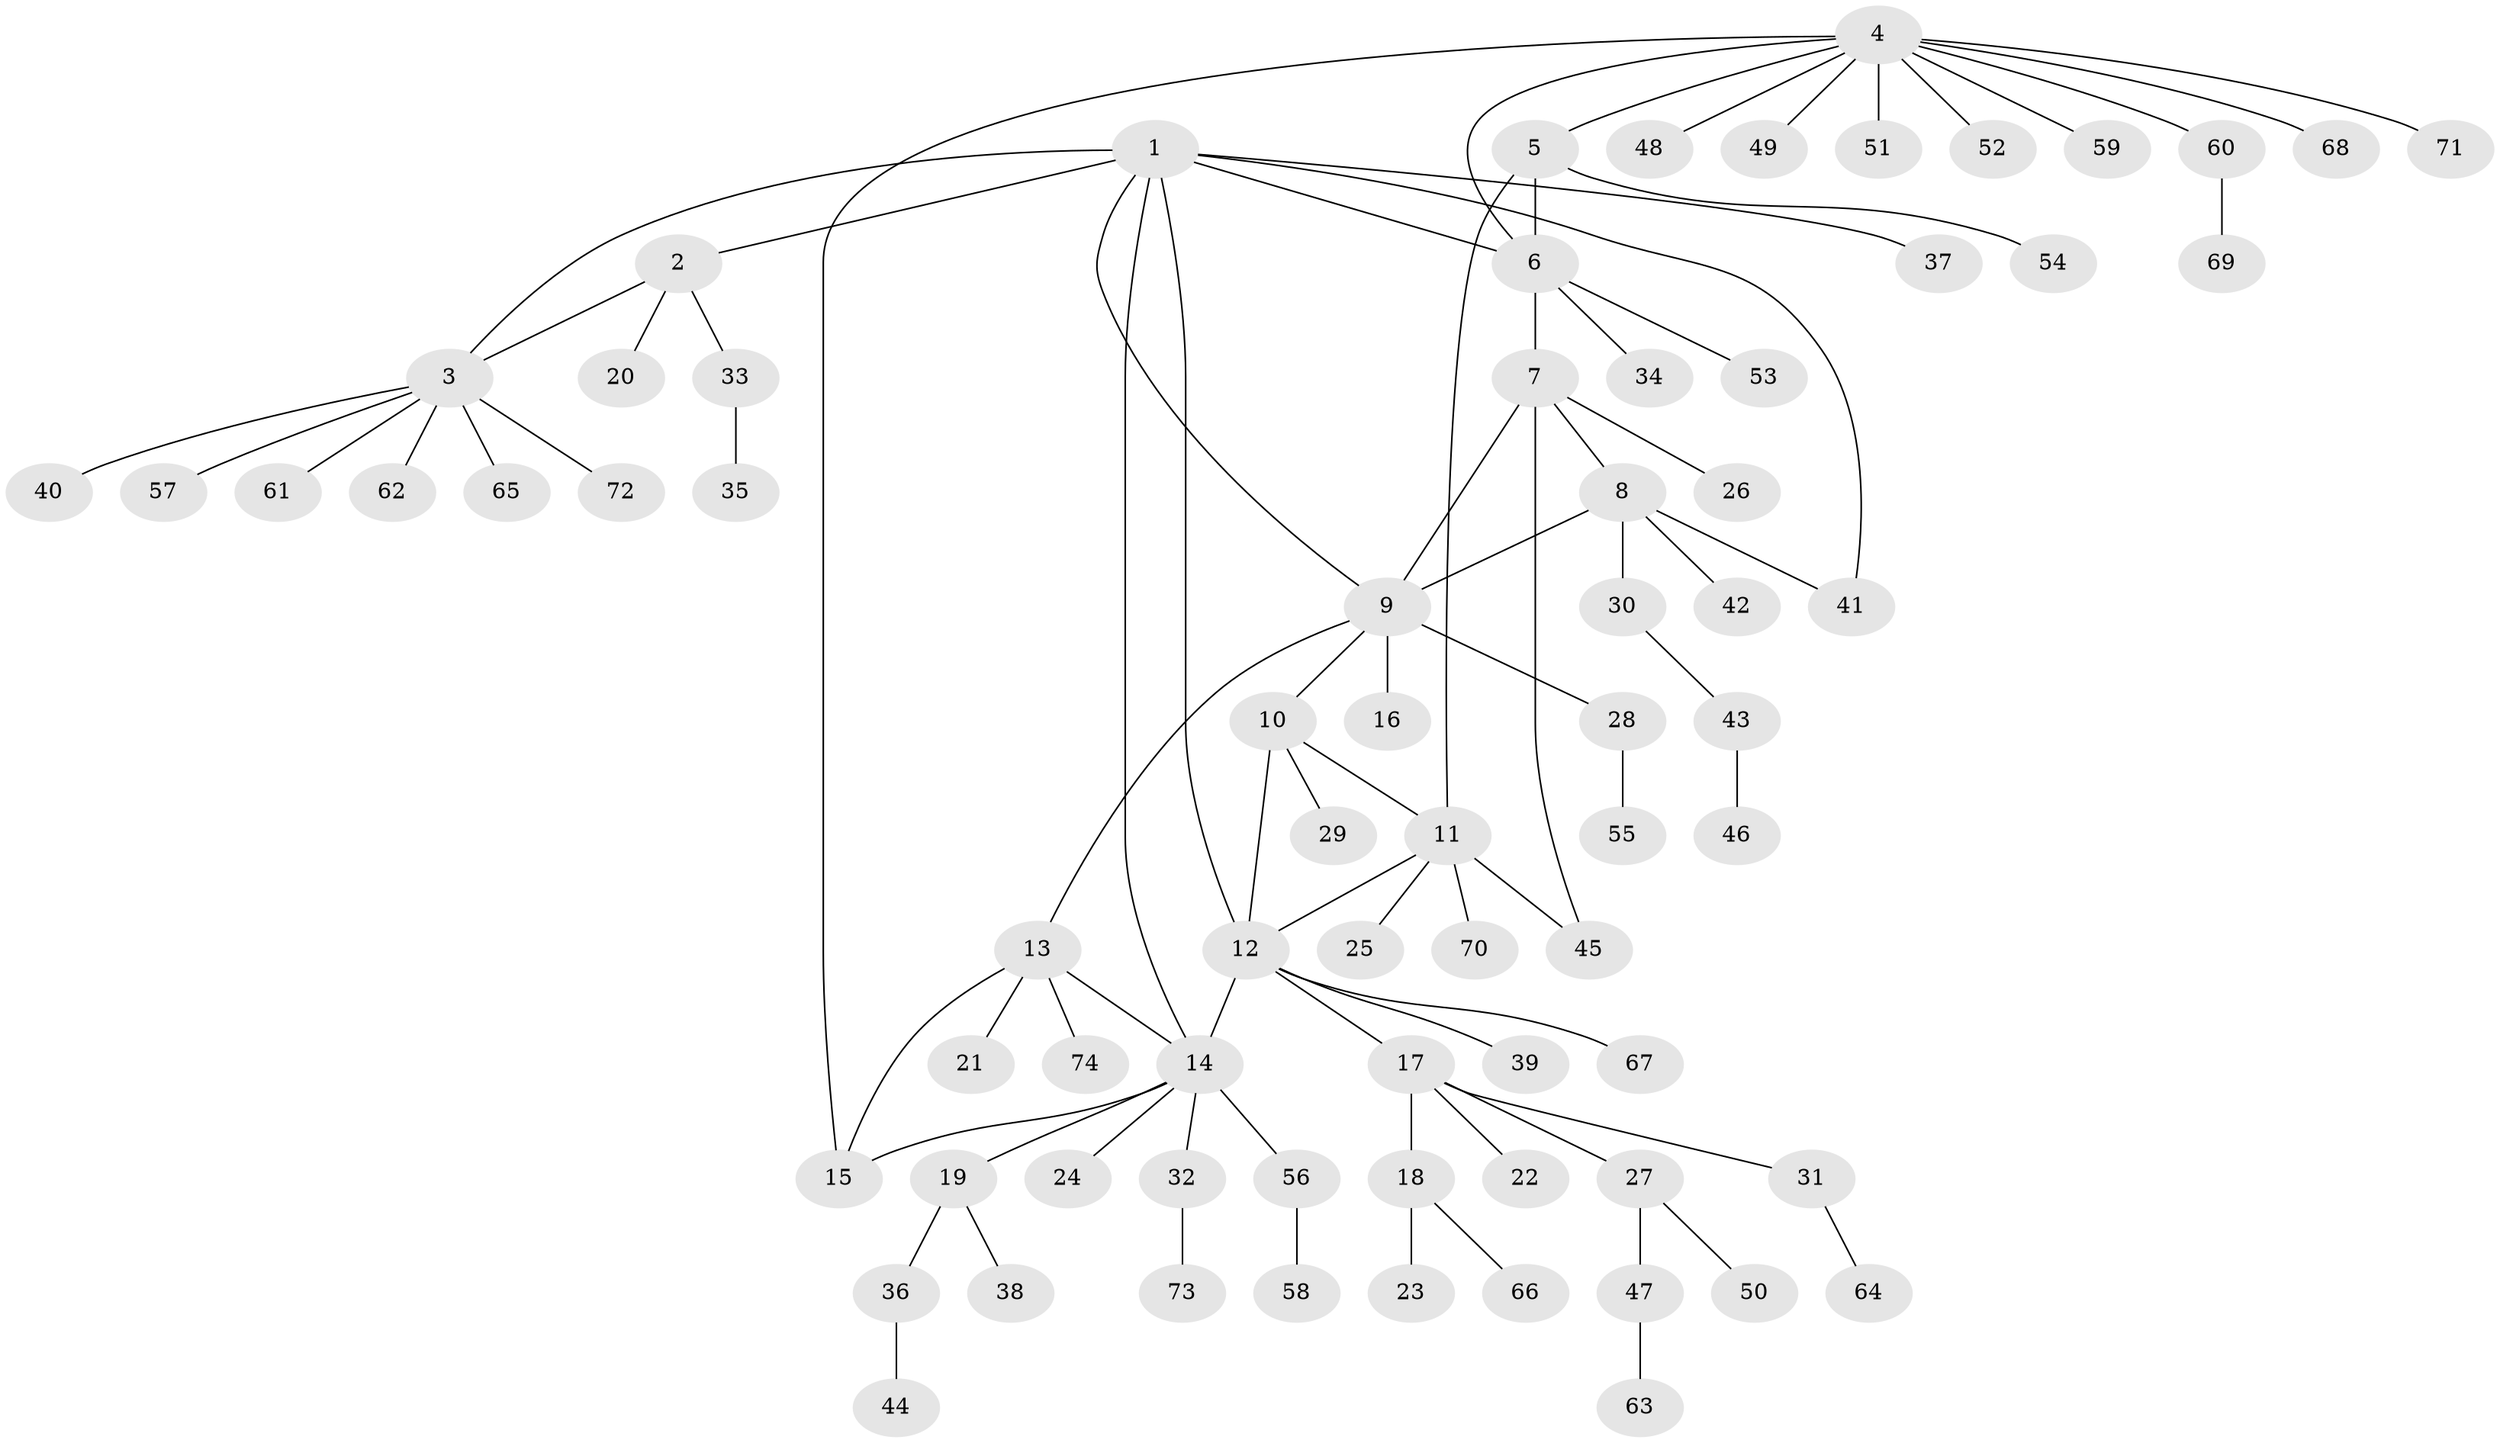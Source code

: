 // coarse degree distribution, {7: 0.03773584905660377, 3: 0.09433962264150944, 8: 0.018867924528301886, 10: 0.018867924528301886, 5: 0.03773584905660377, 4: 0.07547169811320754, 6: 0.03773584905660377, 2: 0.16981132075471697, 1: 0.5094339622641509}
// Generated by graph-tools (version 1.1) at 2025/52/03/04/25 22:52:26]
// undirected, 74 vertices, 86 edges
graph export_dot {
  node [color=gray90,style=filled];
  1;
  2;
  3;
  4;
  5;
  6;
  7;
  8;
  9;
  10;
  11;
  12;
  13;
  14;
  15;
  16;
  17;
  18;
  19;
  20;
  21;
  22;
  23;
  24;
  25;
  26;
  27;
  28;
  29;
  30;
  31;
  32;
  33;
  34;
  35;
  36;
  37;
  38;
  39;
  40;
  41;
  42;
  43;
  44;
  45;
  46;
  47;
  48;
  49;
  50;
  51;
  52;
  53;
  54;
  55;
  56;
  57;
  58;
  59;
  60;
  61;
  62;
  63;
  64;
  65;
  66;
  67;
  68;
  69;
  70;
  71;
  72;
  73;
  74;
  1 -- 2;
  1 -- 3;
  1 -- 6;
  1 -- 9;
  1 -- 12;
  1 -- 14;
  1 -- 37;
  1 -- 41;
  2 -- 3;
  2 -- 20;
  2 -- 33;
  3 -- 40;
  3 -- 57;
  3 -- 61;
  3 -- 62;
  3 -- 65;
  3 -- 72;
  4 -- 5;
  4 -- 6;
  4 -- 15;
  4 -- 48;
  4 -- 49;
  4 -- 51;
  4 -- 52;
  4 -- 59;
  4 -- 60;
  4 -- 68;
  4 -- 71;
  5 -- 6;
  5 -- 11;
  5 -- 54;
  6 -- 7;
  6 -- 34;
  6 -- 53;
  7 -- 8;
  7 -- 9;
  7 -- 26;
  7 -- 45;
  8 -- 9;
  8 -- 30;
  8 -- 41;
  8 -- 42;
  9 -- 10;
  9 -- 13;
  9 -- 16;
  9 -- 28;
  10 -- 11;
  10 -- 12;
  10 -- 29;
  11 -- 12;
  11 -- 25;
  11 -- 45;
  11 -- 70;
  12 -- 14;
  12 -- 17;
  12 -- 39;
  12 -- 67;
  13 -- 14;
  13 -- 15;
  13 -- 21;
  13 -- 74;
  14 -- 15;
  14 -- 19;
  14 -- 24;
  14 -- 32;
  14 -- 56;
  17 -- 18;
  17 -- 22;
  17 -- 27;
  17 -- 31;
  18 -- 23;
  18 -- 66;
  19 -- 36;
  19 -- 38;
  27 -- 47;
  27 -- 50;
  28 -- 55;
  30 -- 43;
  31 -- 64;
  32 -- 73;
  33 -- 35;
  36 -- 44;
  43 -- 46;
  47 -- 63;
  56 -- 58;
  60 -- 69;
}
